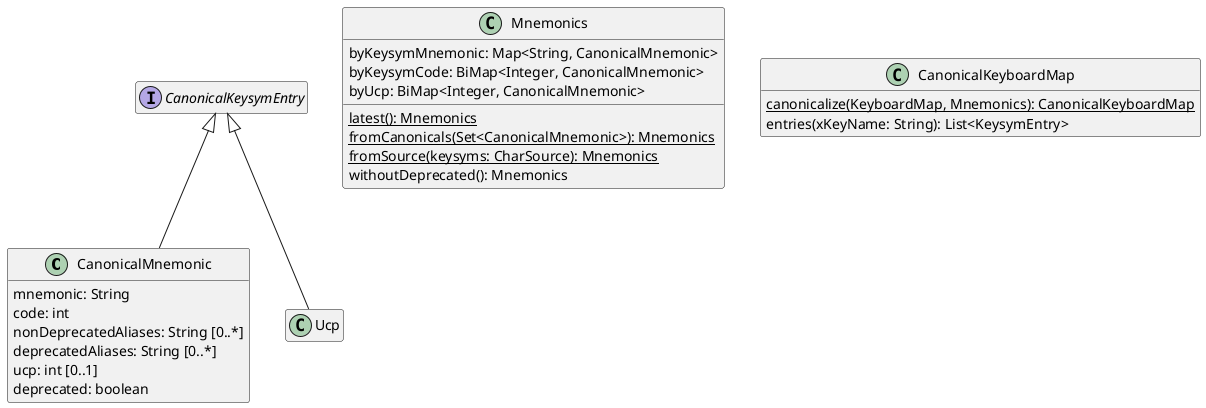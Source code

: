 @startuml Mnemonics
hide empty members

class "CanonicalMnemonic" {
  mnemonic: String
  code: int
  nonDeprecatedAliases: String [0..*]
  deprecatedAliases: String [0..*]
  ucp: int [0..1]
  deprecated: boolean
}

class "Mnemonics" {
  {static} latest(): Mnemonics
  {static} fromCanonicals(Set<CanonicalMnemonic>): Mnemonics
  {static} fromSource(keysyms: CharSource): Mnemonics
  byKeysymMnemonic: Map<String, CanonicalMnemonic>
  byKeysymCode: BiMap<Integer, CanonicalMnemonic>
  byUcp: BiMap<Integer, CanonicalMnemonic>
  withoutDeprecated(): Mnemonics
}

interface "CanonicalKeysymEntry" {}
"CanonicalKeysymEntry" <|-- "CanonicalMnemonic"
"CanonicalKeysymEntry" <|-- "Ucp"

class "CanonicalKeyboardMap" {
  {static} canonicalize(KeyboardMap, Mnemonics): CanonicalKeyboardMap
  entries(xKeyName: String): List<KeysymEntry>
}

@enduml
